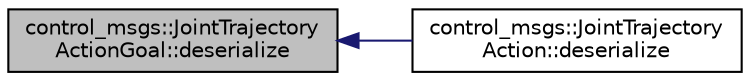 digraph "control_msgs::JointTrajectoryActionGoal::deserialize"
{
  edge [fontname="Helvetica",fontsize="10",labelfontname="Helvetica",labelfontsize="10"];
  node [fontname="Helvetica",fontsize="10",shape=record];
  rankdir="LR";
  Node1 [label="control_msgs::JointTrajectory\lActionGoal::deserialize",height=0.2,width=0.4,color="black", fillcolor="grey75", style="filled" fontcolor="black"];
  Node1 -> Node2 [dir="back",color="midnightblue",fontsize="10",style="solid",fontname="Helvetica"];
  Node2 [label="control_msgs::JointTrajectory\lAction::deserialize",height=0.2,width=0.4,color="black", fillcolor="white", style="filled",URL="$classcontrol__msgs_1_1_joint_trajectory_action.html#a6882774abdece3cda380d5c7bae20307"];
}
